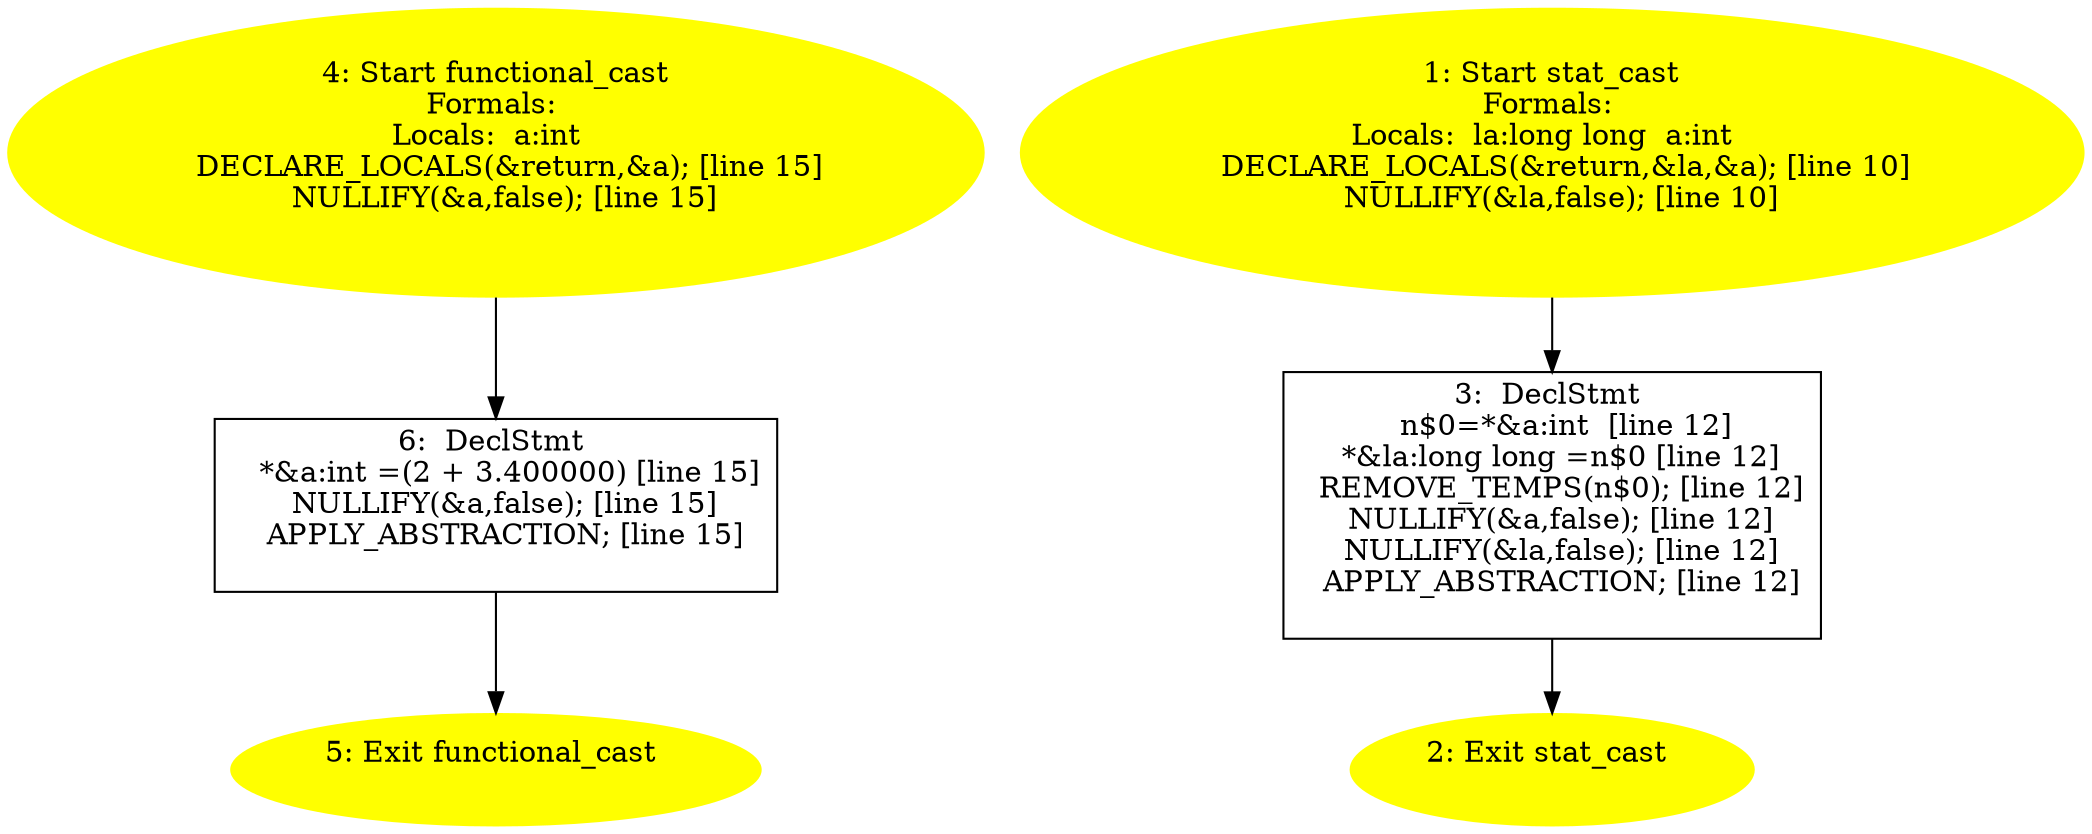 digraph iCFG {
6 [label="6:  DeclStmt \n   *&a:int =(2 + 3.400000) [line 15]\n  NULLIFY(&a,false); [line 15]\n  APPLY_ABSTRACTION; [line 15]\n " shape="box"]
	

	 6 -> 5 ;
5 [label="5: Exit functional_cast \n  " color=yellow style=filled]
	

4 [label="4: Start functional_cast\nFormals: \nLocals:  a:int  \n   DECLARE_LOCALS(&return,&a); [line 15]\n  NULLIFY(&a,false); [line 15]\n " color=yellow style=filled]
	

	 4 -> 6 ;
3 [label="3:  DeclStmt \n   n$0=*&a:int  [line 12]\n  *&la:long long =n$0 [line 12]\n  REMOVE_TEMPS(n$0); [line 12]\n  NULLIFY(&a,false); [line 12]\n  NULLIFY(&la,false); [line 12]\n  APPLY_ABSTRACTION; [line 12]\n " shape="box"]
	

	 3 -> 2 ;
2 [label="2: Exit stat_cast \n  " color=yellow style=filled]
	

1 [label="1: Start stat_cast\nFormals: \nLocals:  la:long long  a:int  \n   DECLARE_LOCALS(&return,&la,&a); [line 10]\n  NULLIFY(&la,false); [line 10]\n " color=yellow style=filled]
	

	 1 -> 3 ;
}
